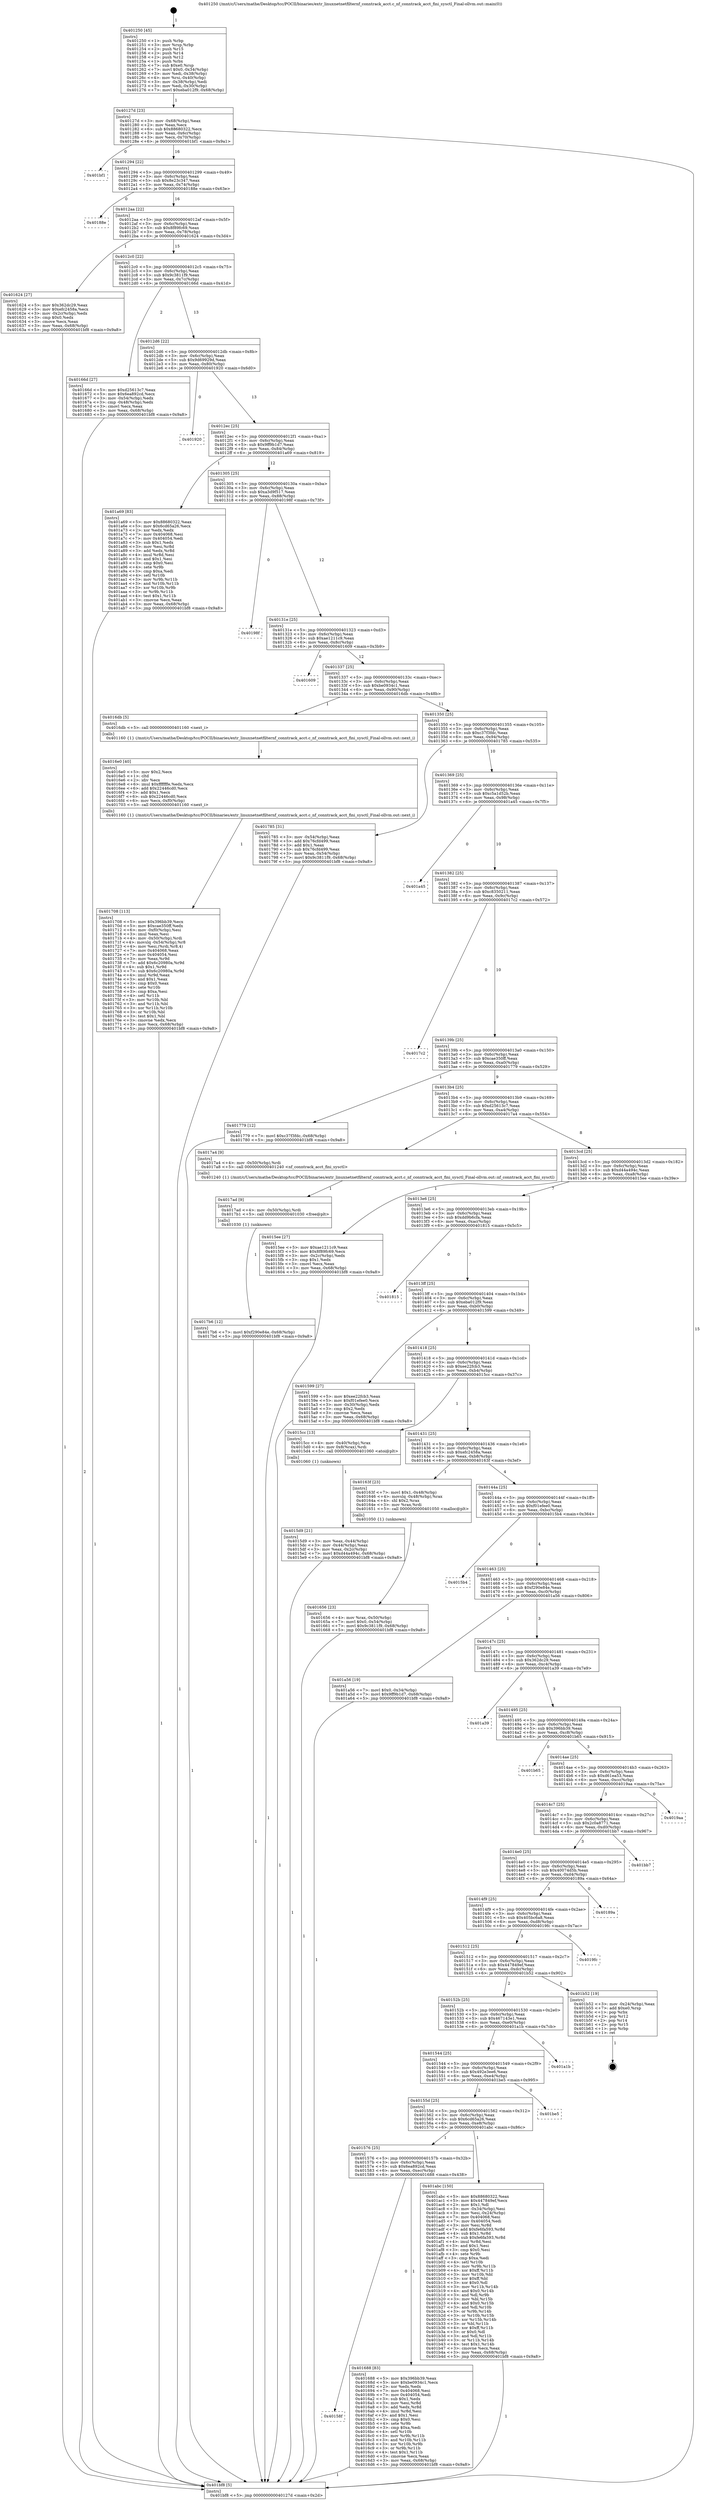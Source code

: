 digraph "0x401250" {
  label = "0x401250 (/mnt/c/Users/mathe/Desktop/tcc/POCII/binaries/extr_linuxnetnetfilternf_conntrack_acct.c_nf_conntrack_acct_fini_sysctl_Final-ollvm.out::main(0))"
  labelloc = "t"
  node[shape=record]

  Entry [label="",width=0.3,height=0.3,shape=circle,fillcolor=black,style=filled]
  "0x40127d" [label="{
     0x40127d [23]\l
     | [instrs]\l
     &nbsp;&nbsp;0x40127d \<+3\>: mov -0x68(%rbp),%eax\l
     &nbsp;&nbsp;0x401280 \<+2\>: mov %eax,%ecx\l
     &nbsp;&nbsp;0x401282 \<+6\>: sub $0x88680322,%ecx\l
     &nbsp;&nbsp;0x401288 \<+3\>: mov %eax,-0x6c(%rbp)\l
     &nbsp;&nbsp;0x40128b \<+3\>: mov %ecx,-0x70(%rbp)\l
     &nbsp;&nbsp;0x40128e \<+6\>: je 0000000000401bf1 \<main+0x9a1\>\l
  }"]
  "0x401bf1" [label="{
     0x401bf1\l
  }", style=dashed]
  "0x401294" [label="{
     0x401294 [22]\l
     | [instrs]\l
     &nbsp;&nbsp;0x401294 \<+5\>: jmp 0000000000401299 \<main+0x49\>\l
     &nbsp;&nbsp;0x401299 \<+3\>: mov -0x6c(%rbp),%eax\l
     &nbsp;&nbsp;0x40129c \<+5\>: sub $0x8e23c347,%eax\l
     &nbsp;&nbsp;0x4012a1 \<+3\>: mov %eax,-0x74(%rbp)\l
     &nbsp;&nbsp;0x4012a4 \<+6\>: je 000000000040188e \<main+0x63e\>\l
  }"]
  Exit [label="",width=0.3,height=0.3,shape=circle,fillcolor=black,style=filled,peripheries=2]
  "0x40188e" [label="{
     0x40188e\l
  }", style=dashed]
  "0x4012aa" [label="{
     0x4012aa [22]\l
     | [instrs]\l
     &nbsp;&nbsp;0x4012aa \<+5\>: jmp 00000000004012af \<main+0x5f\>\l
     &nbsp;&nbsp;0x4012af \<+3\>: mov -0x6c(%rbp),%eax\l
     &nbsp;&nbsp;0x4012b2 \<+5\>: sub $0x8f89fc69,%eax\l
     &nbsp;&nbsp;0x4012b7 \<+3\>: mov %eax,-0x78(%rbp)\l
     &nbsp;&nbsp;0x4012ba \<+6\>: je 0000000000401624 \<main+0x3d4\>\l
  }"]
  "0x4017b6" [label="{
     0x4017b6 [12]\l
     | [instrs]\l
     &nbsp;&nbsp;0x4017b6 \<+7\>: movl $0xf290e84e,-0x68(%rbp)\l
     &nbsp;&nbsp;0x4017bd \<+5\>: jmp 0000000000401bf8 \<main+0x9a8\>\l
  }"]
  "0x401624" [label="{
     0x401624 [27]\l
     | [instrs]\l
     &nbsp;&nbsp;0x401624 \<+5\>: mov $0x362dc29,%eax\l
     &nbsp;&nbsp;0x401629 \<+5\>: mov $0xefc2458a,%ecx\l
     &nbsp;&nbsp;0x40162e \<+3\>: mov -0x2c(%rbp),%edx\l
     &nbsp;&nbsp;0x401631 \<+3\>: cmp $0x0,%edx\l
     &nbsp;&nbsp;0x401634 \<+3\>: cmove %ecx,%eax\l
     &nbsp;&nbsp;0x401637 \<+3\>: mov %eax,-0x68(%rbp)\l
     &nbsp;&nbsp;0x40163a \<+5\>: jmp 0000000000401bf8 \<main+0x9a8\>\l
  }"]
  "0x4012c0" [label="{
     0x4012c0 [22]\l
     | [instrs]\l
     &nbsp;&nbsp;0x4012c0 \<+5\>: jmp 00000000004012c5 \<main+0x75\>\l
     &nbsp;&nbsp;0x4012c5 \<+3\>: mov -0x6c(%rbp),%eax\l
     &nbsp;&nbsp;0x4012c8 \<+5\>: sub $0x9c3811f9,%eax\l
     &nbsp;&nbsp;0x4012cd \<+3\>: mov %eax,-0x7c(%rbp)\l
     &nbsp;&nbsp;0x4012d0 \<+6\>: je 000000000040166d \<main+0x41d\>\l
  }"]
  "0x4017ad" [label="{
     0x4017ad [9]\l
     | [instrs]\l
     &nbsp;&nbsp;0x4017ad \<+4\>: mov -0x50(%rbp),%rdi\l
     &nbsp;&nbsp;0x4017b1 \<+5\>: call 0000000000401030 \<free@plt\>\l
     | [calls]\l
     &nbsp;&nbsp;0x401030 \{1\} (unknown)\l
  }"]
  "0x40166d" [label="{
     0x40166d [27]\l
     | [instrs]\l
     &nbsp;&nbsp;0x40166d \<+5\>: mov $0xd25613c7,%eax\l
     &nbsp;&nbsp;0x401672 \<+5\>: mov $0x6ea892cd,%ecx\l
     &nbsp;&nbsp;0x401677 \<+3\>: mov -0x54(%rbp),%edx\l
     &nbsp;&nbsp;0x40167a \<+3\>: cmp -0x48(%rbp),%edx\l
     &nbsp;&nbsp;0x40167d \<+3\>: cmovl %ecx,%eax\l
     &nbsp;&nbsp;0x401680 \<+3\>: mov %eax,-0x68(%rbp)\l
     &nbsp;&nbsp;0x401683 \<+5\>: jmp 0000000000401bf8 \<main+0x9a8\>\l
  }"]
  "0x4012d6" [label="{
     0x4012d6 [22]\l
     | [instrs]\l
     &nbsp;&nbsp;0x4012d6 \<+5\>: jmp 00000000004012db \<main+0x8b\>\l
     &nbsp;&nbsp;0x4012db \<+3\>: mov -0x6c(%rbp),%eax\l
     &nbsp;&nbsp;0x4012de \<+5\>: sub $0x9d69929d,%eax\l
     &nbsp;&nbsp;0x4012e3 \<+3\>: mov %eax,-0x80(%rbp)\l
     &nbsp;&nbsp;0x4012e6 \<+6\>: je 0000000000401920 \<main+0x6d0\>\l
  }"]
  "0x401708" [label="{
     0x401708 [113]\l
     | [instrs]\l
     &nbsp;&nbsp;0x401708 \<+5\>: mov $0x396bb39,%ecx\l
     &nbsp;&nbsp;0x40170d \<+5\>: mov $0xcae350ff,%edx\l
     &nbsp;&nbsp;0x401712 \<+6\>: mov -0xf0(%rbp),%esi\l
     &nbsp;&nbsp;0x401718 \<+3\>: imul %eax,%esi\l
     &nbsp;&nbsp;0x40171b \<+4\>: mov -0x50(%rbp),%rdi\l
     &nbsp;&nbsp;0x40171f \<+4\>: movslq -0x54(%rbp),%r8\l
     &nbsp;&nbsp;0x401723 \<+4\>: mov %esi,(%rdi,%r8,4)\l
     &nbsp;&nbsp;0x401727 \<+7\>: mov 0x404068,%eax\l
     &nbsp;&nbsp;0x40172e \<+7\>: mov 0x404054,%esi\l
     &nbsp;&nbsp;0x401735 \<+3\>: mov %eax,%r9d\l
     &nbsp;&nbsp;0x401738 \<+7\>: add $0x6c20980a,%r9d\l
     &nbsp;&nbsp;0x40173f \<+4\>: sub $0x1,%r9d\l
     &nbsp;&nbsp;0x401743 \<+7\>: sub $0x6c20980a,%r9d\l
     &nbsp;&nbsp;0x40174a \<+4\>: imul %r9d,%eax\l
     &nbsp;&nbsp;0x40174e \<+3\>: and $0x1,%eax\l
     &nbsp;&nbsp;0x401751 \<+3\>: cmp $0x0,%eax\l
     &nbsp;&nbsp;0x401754 \<+4\>: sete %r10b\l
     &nbsp;&nbsp;0x401758 \<+3\>: cmp $0xa,%esi\l
     &nbsp;&nbsp;0x40175b \<+4\>: setl %r11b\l
     &nbsp;&nbsp;0x40175f \<+3\>: mov %r10b,%bl\l
     &nbsp;&nbsp;0x401762 \<+3\>: and %r11b,%bl\l
     &nbsp;&nbsp;0x401765 \<+3\>: xor %r11b,%r10b\l
     &nbsp;&nbsp;0x401768 \<+3\>: or %r10b,%bl\l
     &nbsp;&nbsp;0x40176b \<+3\>: test $0x1,%bl\l
     &nbsp;&nbsp;0x40176e \<+3\>: cmovne %edx,%ecx\l
     &nbsp;&nbsp;0x401771 \<+3\>: mov %ecx,-0x68(%rbp)\l
     &nbsp;&nbsp;0x401774 \<+5\>: jmp 0000000000401bf8 \<main+0x9a8\>\l
  }"]
  "0x401920" [label="{
     0x401920\l
  }", style=dashed]
  "0x4012ec" [label="{
     0x4012ec [25]\l
     | [instrs]\l
     &nbsp;&nbsp;0x4012ec \<+5\>: jmp 00000000004012f1 \<main+0xa1\>\l
     &nbsp;&nbsp;0x4012f1 \<+3\>: mov -0x6c(%rbp),%eax\l
     &nbsp;&nbsp;0x4012f4 \<+5\>: sub $0x9ff9b1d7,%eax\l
     &nbsp;&nbsp;0x4012f9 \<+6\>: mov %eax,-0x84(%rbp)\l
     &nbsp;&nbsp;0x4012ff \<+6\>: je 0000000000401a69 \<main+0x819\>\l
  }"]
  "0x4016e0" [label="{
     0x4016e0 [40]\l
     | [instrs]\l
     &nbsp;&nbsp;0x4016e0 \<+5\>: mov $0x2,%ecx\l
     &nbsp;&nbsp;0x4016e5 \<+1\>: cltd\l
     &nbsp;&nbsp;0x4016e6 \<+2\>: idiv %ecx\l
     &nbsp;&nbsp;0x4016e8 \<+6\>: imul $0xfffffffe,%edx,%ecx\l
     &nbsp;&nbsp;0x4016ee \<+6\>: add $0x22446cd0,%ecx\l
     &nbsp;&nbsp;0x4016f4 \<+3\>: add $0x1,%ecx\l
     &nbsp;&nbsp;0x4016f7 \<+6\>: sub $0x22446cd0,%ecx\l
     &nbsp;&nbsp;0x4016fd \<+6\>: mov %ecx,-0xf0(%rbp)\l
     &nbsp;&nbsp;0x401703 \<+5\>: call 0000000000401160 \<next_i\>\l
     | [calls]\l
     &nbsp;&nbsp;0x401160 \{1\} (/mnt/c/Users/mathe/Desktop/tcc/POCII/binaries/extr_linuxnetnetfilternf_conntrack_acct.c_nf_conntrack_acct_fini_sysctl_Final-ollvm.out::next_i)\l
  }"]
  "0x401a69" [label="{
     0x401a69 [83]\l
     | [instrs]\l
     &nbsp;&nbsp;0x401a69 \<+5\>: mov $0x88680322,%eax\l
     &nbsp;&nbsp;0x401a6e \<+5\>: mov $0x6cd65a26,%ecx\l
     &nbsp;&nbsp;0x401a73 \<+2\>: xor %edx,%edx\l
     &nbsp;&nbsp;0x401a75 \<+7\>: mov 0x404068,%esi\l
     &nbsp;&nbsp;0x401a7c \<+7\>: mov 0x404054,%edi\l
     &nbsp;&nbsp;0x401a83 \<+3\>: sub $0x1,%edx\l
     &nbsp;&nbsp;0x401a86 \<+3\>: mov %esi,%r8d\l
     &nbsp;&nbsp;0x401a89 \<+3\>: add %edx,%r8d\l
     &nbsp;&nbsp;0x401a8c \<+4\>: imul %r8d,%esi\l
     &nbsp;&nbsp;0x401a90 \<+3\>: and $0x1,%esi\l
     &nbsp;&nbsp;0x401a93 \<+3\>: cmp $0x0,%esi\l
     &nbsp;&nbsp;0x401a96 \<+4\>: sete %r9b\l
     &nbsp;&nbsp;0x401a9a \<+3\>: cmp $0xa,%edi\l
     &nbsp;&nbsp;0x401a9d \<+4\>: setl %r10b\l
     &nbsp;&nbsp;0x401aa1 \<+3\>: mov %r9b,%r11b\l
     &nbsp;&nbsp;0x401aa4 \<+3\>: and %r10b,%r11b\l
     &nbsp;&nbsp;0x401aa7 \<+3\>: xor %r10b,%r9b\l
     &nbsp;&nbsp;0x401aaa \<+3\>: or %r9b,%r11b\l
     &nbsp;&nbsp;0x401aad \<+4\>: test $0x1,%r11b\l
     &nbsp;&nbsp;0x401ab1 \<+3\>: cmovne %ecx,%eax\l
     &nbsp;&nbsp;0x401ab4 \<+3\>: mov %eax,-0x68(%rbp)\l
     &nbsp;&nbsp;0x401ab7 \<+5\>: jmp 0000000000401bf8 \<main+0x9a8\>\l
  }"]
  "0x401305" [label="{
     0x401305 [25]\l
     | [instrs]\l
     &nbsp;&nbsp;0x401305 \<+5\>: jmp 000000000040130a \<main+0xba\>\l
     &nbsp;&nbsp;0x40130a \<+3\>: mov -0x6c(%rbp),%eax\l
     &nbsp;&nbsp;0x40130d \<+5\>: sub $0xa3d9f517,%eax\l
     &nbsp;&nbsp;0x401312 \<+6\>: mov %eax,-0x88(%rbp)\l
     &nbsp;&nbsp;0x401318 \<+6\>: je 000000000040198f \<main+0x73f\>\l
  }"]
  "0x40158f" [label="{
     0x40158f\l
  }", style=dashed]
  "0x40198f" [label="{
     0x40198f\l
  }", style=dashed]
  "0x40131e" [label="{
     0x40131e [25]\l
     | [instrs]\l
     &nbsp;&nbsp;0x40131e \<+5\>: jmp 0000000000401323 \<main+0xd3\>\l
     &nbsp;&nbsp;0x401323 \<+3\>: mov -0x6c(%rbp),%eax\l
     &nbsp;&nbsp;0x401326 \<+5\>: sub $0xae1211c9,%eax\l
     &nbsp;&nbsp;0x40132b \<+6\>: mov %eax,-0x8c(%rbp)\l
     &nbsp;&nbsp;0x401331 \<+6\>: je 0000000000401609 \<main+0x3b9\>\l
  }"]
  "0x401688" [label="{
     0x401688 [83]\l
     | [instrs]\l
     &nbsp;&nbsp;0x401688 \<+5\>: mov $0x396bb39,%eax\l
     &nbsp;&nbsp;0x40168d \<+5\>: mov $0xbe0934c1,%ecx\l
     &nbsp;&nbsp;0x401692 \<+2\>: xor %edx,%edx\l
     &nbsp;&nbsp;0x401694 \<+7\>: mov 0x404068,%esi\l
     &nbsp;&nbsp;0x40169b \<+7\>: mov 0x404054,%edi\l
     &nbsp;&nbsp;0x4016a2 \<+3\>: sub $0x1,%edx\l
     &nbsp;&nbsp;0x4016a5 \<+3\>: mov %esi,%r8d\l
     &nbsp;&nbsp;0x4016a8 \<+3\>: add %edx,%r8d\l
     &nbsp;&nbsp;0x4016ab \<+4\>: imul %r8d,%esi\l
     &nbsp;&nbsp;0x4016af \<+3\>: and $0x1,%esi\l
     &nbsp;&nbsp;0x4016b2 \<+3\>: cmp $0x0,%esi\l
     &nbsp;&nbsp;0x4016b5 \<+4\>: sete %r9b\l
     &nbsp;&nbsp;0x4016b9 \<+3\>: cmp $0xa,%edi\l
     &nbsp;&nbsp;0x4016bc \<+4\>: setl %r10b\l
     &nbsp;&nbsp;0x4016c0 \<+3\>: mov %r9b,%r11b\l
     &nbsp;&nbsp;0x4016c3 \<+3\>: and %r10b,%r11b\l
     &nbsp;&nbsp;0x4016c6 \<+3\>: xor %r10b,%r9b\l
     &nbsp;&nbsp;0x4016c9 \<+3\>: or %r9b,%r11b\l
     &nbsp;&nbsp;0x4016cc \<+4\>: test $0x1,%r11b\l
     &nbsp;&nbsp;0x4016d0 \<+3\>: cmovne %ecx,%eax\l
     &nbsp;&nbsp;0x4016d3 \<+3\>: mov %eax,-0x68(%rbp)\l
     &nbsp;&nbsp;0x4016d6 \<+5\>: jmp 0000000000401bf8 \<main+0x9a8\>\l
  }"]
  "0x401609" [label="{
     0x401609\l
  }", style=dashed]
  "0x401337" [label="{
     0x401337 [25]\l
     | [instrs]\l
     &nbsp;&nbsp;0x401337 \<+5\>: jmp 000000000040133c \<main+0xec\>\l
     &nbsp;&nbsp;0x40133c \<+3\>: mov -0x6c(%rbp),%eax\l
     &nbsp;&nbsp;0x40133f \<+5\>: sub $0xbe0934c1,%eax\l
     &nbsp;&nbsp;0x401344 \<+6\>: mov %eax,-0x90(%rbp)\l
     &nbsp;&nbsp;0x40134a \<+6\>: je 00000000004016db \<main+0x48b\>\l
  }"]
  "0x401576" [label="{
     0x401576 [25]\l
     | [instrs]\l
     &nbsp;&nbsp;0x401576 \<+5\>: jmp 000000000040157b \<main+0x32b\>\l
     &nbsp;&nbsp;0x40157b \<+3\>: mov -0x6c(%rbp),%eax\l
     &nbsp;&nbsp;0x40157e \<+5\>: sub $0x6ea892cd,%eax\l
     &nbsp;&nbsp;0x401583 \<+6\>: mov %eax,-0xec(%rbp)\l
     &nbsp;&nbsp;0x401589 \<+6\>: je 0000000000401688 \<main+0x438\>\l
  }"]
  "0x4016db" [label="{
     0x4016db [5]\l
     | [instrs]\l
     &nbsp;&nbsp;0x4016db \<+5\>: call 0000000000401160 \<next_i\>\l
     | [calls]\l
     &nbsp;&nbsp;0x401160 \{1\} (/mnt/c/Users/mathe/Desktop/tcc/POCII/binaries/extr_linuxnetnetfilternf_conntrack_acct.c_nf_conntrack_acct_fini_sysctl_Final-ollvm.out::next_i)\l
  }"]
  "0x401350" [label="{
     0x401350 [25]\l
     | [instrs]\l
     &nbsp;&nbsp;0x401350 \<+5\>: jmp 0000000000401355 \<main+0x105\>\l
     &nbsp;&nbsp;0x401355 \<+3\>: mov -0x6c(%rbp),%eax\l
     &nbsp;&nbsp;0x401358 \<+5\>: sub $0xc37f3fdc,%eax\l
     &nbsp;&nbsp;0x40135d \<+6\>: mov %eax,-0x94(%rbp)\l
     &nbsp;&nbsp;0x401363 \<+6\>: je 0000000000401785 \<main+0x535\>\l
  }"]
  "0x401abc" [label="{
     0x401abc [150]\l
     | [instrs]\l
     &nbsp;&nbsp;0x401abc \<+5\>: mov $0x88680322,%eax\l
     &nbsp;&nbsp;0x401ac1 \<+5\>: mov $0x447849ef,%ecx\l
     &nbsp;&nbsp;0x401ac6 \<+2\>: mov $0x1,%dl\l
     &nbsp;&nbsp;0x401ac8 \<+3\>: mov -0x34(%rbp),%esi\l
     &nbsp;&nbsp;0x401acb \<+3\>: mov %esi,-0x24(%rbp)\l
     &nbsp;&nbsp;0x401ace \<+7\>: mov 0x404068,%esi\l
     &nbsp;&nbsp;0x401ad5 \<+7\>: mov 0x404054,%edi\l
     &nbsp;&nbsp;0x401adc \<+3\>: mov %esi,%r8d\l
     &nbsp;&nbsp;0x401adf \<+7\>: add $0xfe6fa593,%r8d\l
     &nbsp;&nbsp;0x401ae6 \<+4\>: sub $0x1,%r8d\l
     &nbsp;&nbsp;0x401aea \<+7\>: sub $0xfe6fa593,%r8d\l
     &nbsp;&nbsp;0x401af1 \<+4\>: imul %r8d,%esi\l
     &nbsp;&nbsp;0x401af5 \<+3\>: and $0x1,%esi\l
     &nbsp;&nbsp;0x401af8 \<+3\>: cmp $0x0,%esi\l
     &nbsp;&nbsp;0x401afb \<+4\>: sete %r9b\l
     &nbsp;&nbsp;0x401aff \<+3\>: cmp $0xa,%edi\l
     &nbsp;&nbsp;0x401b02 \<+4\>: setl %r10b\l
     &nbsp;&nbsp;0x401b06 \<+3\>: mov %r9b,%r11b\l
     &nbsp;&nbsp;0x401b09 \<+4\>: xor $0xff,%r11b\l
     &nbsp;&nbsp;0x401b0d \<+3\>: mov %r10b,%bl\l
     &nbsp;&nbsp;0x401b10 \<+3\>: xor $0xff,%bl\l
     &nbsp;&nbsp;0x401b13 \<+3\>: xor $0x0,%dl\l
     &nbsp;&nbsp;0x401b16 \<+3\>: mov %r11b,%r14b\l
     &nbsp;&nbsp;0x401b19 \<+4\>: and $0x0,%r14b\l
     &nbsp;&nbsp;0x401b1d \<+3\>: and %dl,%r9b\l
     &nbsp;&nbsp;0x401b20 \<+3\>: mov %bl,%r15b\l
     &nbsp;&nbsp;0x401b23 \<+4\>: and $0x0,%r15b\l
     &nbsp;&nbsp;0x401b27 \<+3\>: and %dl,%r10b\l
     &nbsp;&nbsp;0x401b2a \<+3\>: or %r9b,%r14b\l
     &nbsp;&nbsp;0x401b2d \<+3\>: or %r10b,%r15b\l
     &nbsp;&nbsp;0x401b30 \<+3\>: xor %r15b,%r14b\l
     &nbsp;&nbsp;0x401b33 \<+3\>: or %bl,%r11b\l
     &nbsp;&nbsp;0x401b36 \<+4\>: xor $0xff,%r11b\l
     &nbsp;&nbsp;0x401b3a \<+3\>: or $0x0,%dl\l
     &nbsp;&nbsp;0x401b3d \<+3\>: and %dl,%r11b\l
     &nbsp;&nbsp;0x401b40 \<+3\>: or %r11b,%r14b\l
     &nbsp;&nbsp;0x401b43 \<+4\>: test $0x1,%r14b\l
     &nbsp;&nbsp;0x401b47 \<+3\>: cmovne %ecx,%eax\l
     &nbsp;&nbsp;0x401b4a \<+3\>: mov %eax,-0x68(%rbp)\l
     &nbsp;&nbsp;0x401b4d \<+5\>: jmp 0000000000401bf8 \<main+0x9a8\>\l
  }"]
  "0x401785" [label="{
     0x401785 [31]\l
     | [instrs]\l
     &nbsp;&nbsp;0x401785 \<+3\>: mov -0x54(%rbp),%eax\l
     &nbsp;&nbsp;0x401788 \<+5\>: add $0x76cfd499,%eax\l
     &nbsp;&nbsp;0x40178d \<+3\>: add $0x1,%eax\l
     &nbsp;&nbsp;0x401790 \<+5\>: sub $0x76cfd499,%eax\l
     &nbsp;&nbsp;0x401795 \<+3\>: mov %eax,-0x54(%rbp)\l
     &nbsp;&nbsp;0x401798 \<+7\>: movl $0x9c3811f9,-0x68(%rbp)\l
     &nbsp;&nbsp;0x40179f \<+5\>: jmp 0000000000401bf8 \<main+0x9a8\>\l
  }"]
  "0x401369" [label="{
     0x401369 [25]\l
     | [instrs]\l
     &nbsp;&nbsp;0x401369 \<+5\>: jmp 000000000040136e \<main+0x11e\>\l
     &nbsp;&nbsp;0x40136e \<+3\>: mov -0x6c(%rbp),%eax\l
     &nbsp;&nbsp;0x401371 \<+5\>: sub $0xc5a1d52b,%eax\l
     &nbsp;&nbsp;0x401376 \<+6\>: mov %eax,-0x98(%rbp)\l
     &nbsp;&nbsp;0x40137c \<+6\>: je 0000000000401a45 \<main+0x7f5\>\l
  }"]
  "0x40155d" [label="{
     0x40155d [25]\l
     | [instrs]\l
     &nbsp;&nbsp;0x40155d \<+5\>: jmp 0000000000401562 \<main+0x312\>\l
     &nbsp;&nbsp;0x401562 \<+3\>: mov -0x6c(%rbp),%eax\l
     &nbsp;&nbsp;0x401565 \<+5\>: sub $0x6cd65a26,%eax\l
     &nbsp;&nbsp;0x40156a \<+6\>: mov %eax,-0xe8(%rbp)\l
     &nbsp;&nbsp;0x401570 \<+6\>: je 0000000000401abc \<main+0x86c\>\l
  }"]
  "0x401a45" [label="{
     0x401a45\l
  }", style=dashed]
  "0x401382" [label="{
     0x401382 [25]\l
     | [instrs]\l
     &nbsp;&nbsp;0x401382 \<+5\>: jmp 0000000000401387 \<main+0x137\>\l
     &nbsp;&nbsp;0x401387 \<+3\>: mov -0x6c(%rbp),%eax\l
     &nbsp;&nbsp;0x40138a \<+5\>: sub $0xc8350211,%eax\l
     &nbsp;&nbsp;0x40138f \<+6\>: mov %eax,-0x9c(%rbp)\l
     &nbsp;&nbsp;0x401395 \<+6\>: je 00000000004017c2 \<main+0x572\>\l
  }"]
  "0x401be5" [label="{
     0x401be5\l
  }", style=dashed]
  "0x4017c2" [label="{
     0x4017c2\l
  }", style=dashed]
  "0x40139b" [label="{
     0x40139b [25]\l
     | [instrs]\l
     &nbsp;&nbsp;0x40139b \<+5\>: jmp 00000000004013a0 \<main+0x150\>\l
     &nbsp;&nbsp;0x4013a0 \<+3\>: mov -0x6c(%rbp),%eax\l
     &nbsp;&nbsp;0x4013a3 \<+5\>: sub $0xcae350ff,%eax\l
     &nbsp;&nbsp;0x4013a8 \<+6\>: mov %eax,-0xa0(%rbp)\l
     &nbsp;&nbsp;0x4013ae \<+6\>: je 0000000000401779 \<main+0x529\>\l
  }"]
  "0x401544" [label="{
     0x401544 [25]\l
     | [instrs]\l
     &nbsp;&nbsp;0x401544 \<+5\>: jmp 0000000000401549 \<main+0x2f9\>\l
     &nbsp;&nbsp;0x401549 \<+3\>: mov -0x6c(%rbp),%eax\l
     &nbsp;&nbsp;0x40154c \<+5\>: sub $0x492e3ee6,%eax\l
     &nbsp;&nbsp;0x401551 \<+6\>: mov %eax,-0xe4(%rbp)\l
     &nbsp;&nbsp;0x401557 \<+6\>: je 0000000000401be5 \<main+0x995\>\l
  }"]
  "0x401779" [label="{
     0x401779 [12]\l
     | [instrs]\l
     &nbsp;&nbsp;0x401779 \<+7\>: movl $0xc37f3fdc,-0x68(%rbp)\l
     &nbsp;&nbsp;0x401780 \<+5\>: jmp 0000000000401bf8 \<main+0x9a8\>\l
  }"]
  "0x4013b4" [label="{
     0x4013b4 [25]\l
     | [instrs]\l
     &nbsp;&nbsp;0x4013b4 \<+5\>: jmp 00000000004013b9 \<main+0x169\>\l
     &nbsp;&nbsp;0x4013b9 \<+3\>: mov -0x6c(%rbp),%eax\l
     &nbsp;&nbsp;0x4013bc \<+5\>: sub $0xd25613c7,%eax\l
     &nbsp;&nbsp;0x4013c1 \<+6\>: mov %eax,-0xa4(%rbp)\l
     &nbsp;&nbsp;0x4013c7 \<+6\>: je 00000000004017a4 \<main+0x554\>\l
  }"]
  "0x401a1b" [label="{
     0x401a1b\l
  }", style=dashed]
  "0x4017a4" [label="{
     0x4017a4 [9]\l
     | [instrs]\l
     &nbsp;&nbsp;0x4017a4 \<+4\>: mov -0x50(%rbp),%rdi\l
     &nbsp;&nbsp;0x4017a8 \<+5\>: call 0000000000401240 \<nf_conntrack_acct_fini_sysctl\>\l
     | [calls]\l
     &nbsp;&nbsp;0x401240 \{1\} (/mnt/c/Users/mathe/Desktop/tcc/POCII/binaries/extr_linuxnetnetfilternf_conntrack_acct.c_nf_conntrack_acct_fini_sysctl_Final-ollvm.out::nf_conntrack_acct_fini_sysctl)\l
  }"]
  "0x4013cd" [label="{
     0x4013cd [25]\l
     | [instrs]\l
     &nbsp;&nbsp;0x4013cd \<+5\>: jmp 00000000004013d2 \<main+0x182\>\l
     &nbsp;&nbsp;0x4013d2 \<+3\>: mov -0x6c(%rbp),%eax\l
     &nbsp;&nbsp;0x4013d5 \<+5\>: sub $0xd44a494c,%eax\l
     &nbsp;&nbsp;0x4013da \<+6\>: mov %eax,-0xa8(%rbp)\l
     &nbsp;&nbsp;0x4013e0 \<+6\>: je 00000000004015ee \<main+0x39e\>\l
  }"]
  "0x40152b" [label="{
     0x40152b [25]\l
     | [instrs]\l
     &nbsp;&nbsp;0x40152b \<+5\>: jmp 0000000000401530 \<main+0x2e0\>\l
     &nbsp;&nbsp;0x401530 \<+3\>: mov -0x6c(%rbp),%eax\l
     &nbsp;&nbsp;0x401533 \<+5\>: sub $0x467143e1,%eax\l
     &nbsp;&nbsp;0x401538 \<+6\>: mov %eax,-0xe0(%rbp)\l
     &nbsp;&nbsp;0x40153e \<+6\>: je 0000000000401a1b \<main+0x7cb\>\l
  }"]
  "0x4015ee" [label="{
     0x4015ee [27]\l
     | [instrs]\l
     &nbsp;&nbsp;0x4015ee \<+5\>: mov $0xae1211c9,%eax\l
     &nbsp;&nbsp;0x4015f3 \<+5\>: mov $0x8f89fc69,%ecx\l
     &nbsp;&nbsp;0x4015f8 \<+3\>: mov -0x2c(%rbp),%edx\l
     &nbsp;&nbsp;0x4015fb \<+3\>: cmp $0x1,%edx\l
     &nbsp;&nbsp;0x4015fe \<+3\>: cmovl %ecx,%eax\l
     &nbsp;&nbsp;0x401601 \<+3\>: mov %eax,-0x68(%rbp)\l
     &nbsp;&nbsp;0x401604 \<+5\>: jmp 0000000000401bf8 \<main+0x9a8\>\l
  }"]
  "0x4013e6" [label="{
     0x4013e6 [25]\l
     | [instrs]\l
     &nbsp;&nbsp;0x4013e6 \<+5\>: jmp 00000000004013eb \<main+0x19b\>\l
     &nbsp;&nbsp;0x4013eb \<+3\>: mov -0x6c(%rbp),%eax\l
     &nbsp;&nbsp;0x4013ee \<+5\>: sub $0xdd9b6cfa,%eax\l
     &nbsp;&nbsp;0x4013f3 \<+6\>: mov %eax,-0xac(%rbp)\l
     &nbsp;&nbsp;0x4013f9 \<+6\>: je 0000000000401815 \<main+0x5c5\>\l
  }"]
  "0x401b52" [label="{
     0x401b52 [19]\l
     | [instrs]\l
     &nbsp;&nbsp;0x401b52 \<+3\>: mov -0x24(%rbp),%eax\l
     &nbsp;&nbsp;0x401b55 \<+7\>: add $0xe0,%rsp\l
     &nbsp;&nbsp;0x401b5c \<+1\>: pop %rbx\l
     &nbsp;&nbsp;0x401b5d \<+2\>: pop %r12\l
     &nbsp;&nbsp;0x401b5f \<+2\>: pop %r14\l
     &nbsp;&nbsp;0x401b61 \<+2\>: pop %r15\l
     &nbsp;&nbsp;0x401b63 \<+1\>: pop %rbp\l
     &nbsp;&nbsp;0x401b64 \<+1\>: ret\l
  }"]
  "0x401815" [label="{
     0x401815\l
  }", style=dashed]
  "0x4013ff" [label="{
     0x4013ff [25]\l
     | [instrs]\l
     &nbsp;&nbsp;0x4013ff \<+5\>: jmp 0000000000401404 \<main+0x1b4\>\l
     &nbsp;&nbsp;0x401404 \<+3\>: mov -0x6c(%rbp),%eax\l
     &nbsp;&nbsp;0x401407 \<+5\>: sub $0xeba012f9,%eax\l
     &nbsp;&nbsp;0x40140c \<+6\>: mov %eax,-0xb0(%rbp)\l
     &nbsp;&nbsp;0x401412 \<+6\>: je 0000000000401599 \<main+0x349\>\l
  }"]
  "0x401512" [label="{
     0x401512 [25]\l
     | [instrs]\l
     &nbsp;&nbsp;0x401512 \<+5\>: jmp 0000000000401517 \<main+0x2c7\>\l
     &nbsp;&nbsp;0x401517 \<+3\>: mov -0x6c(%rbp),%eax\l
     &nbsp;&nbsp;0x40151a \<+5\>: sub $0x447849ef,%eax\l
     &nbsp;&nbsp;0x40151f \<+6\>: mov %eax,-0xdc(%rbp)\l
     &nbsp;&nbsp;0x401525 \<+6\>: je 0000000000401b52 \<main+0x902\>\l
  }"]
  "0x401599" [label="{
     0x401599 [27]\l
     | [instrs]\l
     &nbsp;&nbsp;0x401599 \<+5\>: mov $0xee22fcb3,%eax\l
     &nbsp;&nbsp;0x40159e \<+5\>: mov $0xf01efee0,%ecx\l
     &nbsp;&nbsp;0x4015a3 \<+3\>: mov -0x30(%rbp),%edx\l
     &nbsp;&nbsp;0x4015a6 \<+3\>: cmp $0x2,%edx\l
     &nbsp;&nbsp;0x4015a9 \<+3\>: cmovne %ecx,%eax\l
     &nbsp;&nbsp;0x4015ac \<+3\>: mov %eax,-0x68(%rbp)\l
     &nbsp;&nbsp;0x4015af \<+5\>: jmp 0000000000401bf8 \<main+0x9a8\>\l
  }"]
  "0x401418" [label="{
     0x401418 [25]\l
     | [instrs]\l
     &nbsp;&nbsp;0x401418 \<+5\>: jmp 000000000040141d \<main+0x1cd\>\l
     &nbsp;&nbsp;0x40141d \<+3\>: mov -0x6c(%rbp),%eax\l
     &nbsp;&nbsp;0x401420 \<+5\>: sub $0xee22fcb3,%eax\l
     &nbsp;&nbsp;0x401425 \<+6\>: mov %eax,-0xb4(%rbp)\l
     &nbsp;&nbsp;0x40142b \<+6\>: je 00000000004015cc \<main+0x37c\>\l
  }"]
  "0x401bf8" [label="{
     0x401bf8 [5]\l
     | [instrs]\l
     &nbsp;&nbsp;0x401bf8 \<+5\>: jmp 000000000040127d \<main+0x2d\>\l
  }"]
  "0x401250" [label="{
     0x401250 [45]\l
     | [instrs]\l
     &nbsp;&nbsp;0x401250 \<+1\>: push %rbp\l
     &nbsp;&nbsp;0x401251 \<+3\>: mov %rsp,%rbp\l
     &nbsp;&nbsp;0x401254 \<+2\>: push %r15\l
     &nbsp;&nbsp;0x401256 \<+2\>: push %r14\l
     &nbsp;&nbsp;0x401258 \<+2\>: push %r12\l
     &nbsp;&nbsp;0x40125a \<+1\>: push %rbx\l
     &nbsp;&nbsp;0x40125b \<+7\>: sub $0xe0,%rsp\l
     &nbsp;&nbsp;0x401262 \<+7\>: movl $0x0,-0x34(%rbp)\l
     &nbsp;&nbsp;0x401269 \<+3\>: mov %edi,-0x38(%rbp)\l
     &nbsp;&nbsp;0x40126c \<+4\>: mov %rsi,-0x40(%rbp)\l
     &nbsp;&nbsp;0x401270 \<+3\>: mov -0x38(%rbp),%edi\l
     &nbsp;&nbsp;0x401273 \<+3\>: mov %edi,-0x30(%rbp)\l
     &nbsp;&nbsp;0x401276 \<+7\>: movl $0xeba012f9,-0x68(%rbp)\l
  }"]
  "0x4019fc" [label="{
     0x4019fc\l
  }", style=dashed]
  "0x4015cc" [label="{
     0x4015cc [13]\l
     | [instrs]\l
     &nbsp;&nbsp;0x4015cc \<+4\>: mov -0x40(%rbp),%rax\l
     &nbsp;&nbsp;0x4015d0 \<+4\>: mov 0x8(%rax),%rdi\l
     &nbsp;&nbsp;0x4015d4 \<+5\>: call 0000000000401060 \<atoi@plt\>\l
     | [calls]\l
     &nbsp;&nbsp;0x401060 \{1\} (unknown)\l
  }"]
  "0x401431" [label="{
     0x401431 [25]\l
     | [instrs]\l
     &nbsp;&nbsp;0x401431 \<+5\>: jmp 0000000000401436 \<main+0x1e6\>\l
     &nbsp;&nbsp;0x401436 \<+3\>: mov -0x6c(%rbp),%eax\l
     &nbsp;&nbsp;0x401439 \<+5\>: sub $0xefc2458a,%eax\l
     &nbsp;&nbsp;0x40143e \<+6\>: mov %eax,-0xb8(%rbp)\l
     &nbsp;&nbsp;0x401444 \<+6\>: je 000000000040163f \<main+0x3ef\>\l
  }"]
  "0x4015d9" [label="{
     0x4015d9 [21]\l
     | [instrs]\l
     &nbsp;&nbsp;0x4015d9 \<+3\>: mov %eax,-0x44(%rbp)\l
     &nbsp;&nbsp;0x4015dc \<+3\>: mov -0x44(%rbp),%eax\l
     &nbsp;&nbsp;0x4015df \<+3\>: mov %eax,-0x2c(%rbp)\l
     &nbsp;&nbsp;0x4015e2 \<+7\>: movl $0xd44a494c,-0x68(%rbp)\l
     &nbsp;&nbsp;0x4015e9 \<+5\>: jmp 0000000000401bf8 \<main+0x9a8\>\l
  }"]
  "0x4014f9" [label="{
     0x4014f9 [25]\l
     | [instrs]\l
     &nbsp;&nbsp;0x4014f9 \<+5\>: jmp 00000000004014fe \<main+0x2ae\>\l
     &nbsp;&nbsp;0x4014fe \<+3\>: mov -0x6c(%rbp),%eax\l
     &nbsp;&nbsp;0x401501 \<+5\>: sub $0x405bc6a8,%eax\l
     &nbsp;&nbsp;0x401506 \<+6\>: mov %eax,-0xd8(%rbp)\l
     &nbsp;&nbsp;0x40150c \<+6\>: je 00000000004019fc \<main+0x7ac\>\l
  }"]
  "0x40163f" [label="{
     0x40163f [23]\l
     | [instrs]\l
     &nbsp;&nbsp;0x40163f \<+7\>: movl $0x1,-0x48(%rbp)\l
     &nbsp;&nbsp;0x401646 \<+4\>: movslq -0x48(%rbp),%rax\l
     &nbsp;&nbsp;0x40164a \<+4\>: shl $0x2,%rax\l
     &nbsp;&nbsp;0x40164e \<+3\>: mov %rax,%rdi\l
     &nbsp;&nbsp;0x401651 \<+5\>: call 0000000000401050 \<malloc@plt\>\l
     | [calls]\l
     &nbsp;&nbsp;0x401050 \{1\} (unknown)\l
  }"]
  "0x40144a" [label="{
     0x40144a [25]\l
     | [instrs]\l
     &nbsp;&nbsp;0x40144a \<+5\>: jmp 000000000040144f \<main+0x1ff\>\l
     &nbsp;&nbsp;0x40144f \<+3\>: mov -0x6c(%rbp),%eax\l
     &nbsp;&nbsp;0x401452 \<+5\>: sub $0xf01efee0,%eax\l
     &nbsp;&nbsp;0x401457 \<+6\>: mov %eax,-0xbc(%rbp)\l
     &nbsp;&nbsp;0x40145d \<+6\>: je 00000000004015b4 \<main+0x364\>\l
  }"]
  "0x401656" [label="{
     0x401656 [23]\l
     | [instrs]\l
     &nbsp;&nbsp;0x401656 \<+4\>: mov %rax,-0x50(%rbp)\l
     &nbsp;&nbsp;0x40165a \<+7\>: movl $0x0,-0x54(%rbp)\l
     &nbsp;&nbsp;0x401661 \<+7\>: movl $0x9c3811f9,-0x68(%rbp)\l
     &nbsp;&nbsp;0x401668 \<+5\>: jmp 0000000000401bf8 \<main+0x9a8\>\l
  }"]
  "0x40189a" [label="{
     0x40189a\l
  }", style=dashed]
  "0x4015b4" [label="{
     0x4015b4\l
  }", style=dashed]
  "0x401463" [label="{
     0x401463 [25]\l
     | [instrs]\l
     &nbsp;&nbsp;0x401463 \<+5\>: jmp 0000000000401468 \<main+0x218\>\l
     &nbsp;&nbsp;0x401468 \<+3\>: mov -0x6c(%rbp),%eax\l
     &nbsp;&nbsp;0x40146b \<+5\>: sub $0xf290e84e,%eax\l
     &nbsp;&nbsp;0x401470 \<+6\>: mov %eax,-0xc0(%rbp)\l
     &nbsp;&nbsp;0x401476 \<+6\>: je 0000000000401a56 \<main+0x806\>\l
  }"]
  "0x4014e0" [label="{
     0x4014e0 [25]\l
     | [instrs]\l
     &nbsp;&nbsp;0x4014e0 \<+5\>: jmp 00000000004014e5 \<main+0x295\>\l
     &nbsp;&nbsp;0x4014e5 \<+3\>: mov -0x6c(%rbp),%eax\l
     &nbsp;&nbsp;0x4014e8 \<+5\>: sub $0x40074d5b,%eax\l
     &nbsp;&nbsp;0x4014ed \<+6\>: mov %eax,-0xd4(%rbp)\l
     &nbsp;&nbsp;0x4014f3 \<+6\>: je 000000000040189a \<main+0x64a\>\l
  }"]
  "0x401a56" [label="{
     0x401a56 [19]\l
     | [instrs]\l
     &nbsp;&nbsp;0x401a56 \<+7\>: movl $0x0,-0x34(%rbp)\l
     &nbsp;&nbsp;0x401a5d \<+7\>: movl $0x9ff9b1d7,-0x68(%rbp)\l
     &nbsp;&nbsp;0x401a64 \<+5\>: jmp 0000000000401bf8 \<main+0x9a8\>\l
  }"]
  "0x40147c" [label="{
     0x40147c [25]\l
     | [instrs]\l
     &nbsp;&nbsp;0x40147c \<+5\>: jmp 0000000000401481 \<main+0x231\>\l
     &nbsp;&nbsp;0x401481 \<+3\>: mov -0x6c(%rbp),%eax\l
     &nbsp;&nbsp;0x401484 \<+5\>: sub $0x362dc29,%eax\l
     &nbsp;&nbsp;0x401489 \<+6\>: mov %eax,-0xc4(%rbp)\l
     &nbsp;&nbsp;0x40148f \<+6\>: je 0000000000401a39 \<main+0x7e9\>\l
  }"]
  "0x401bb7" [label="{
     0x401bb7\l
  }", style=dashed]
  "0x401a39" [label="{
     0x401a39\l
  }", style=dashed]
  "0x401495" [label="{
     0x401495 [25]\l
     | [instrs]\l
     &nbsp;&nbsp;0x401495 \<+5\>: jmp 000000000040149a \<main+0x24a\>\l
     &nbsp;&nbsp;0x40149a \<+3\>: mov -0x6c(%rbp),%eax\l
     &nbsp;&nbsp;0x40149d \<+5\>: sub $0x396bb39,%eax\l
     &nbsp;&nbsp;0x4014a2 \<+6\>: mov %eax,-0xc8(%rbp)\l
     &nbsp;&nbsp;0x4014a8 \<+6\>: je 0000000000401b65 \<main+0x915\>\l
  }"]
  "0x4014c7" [label="{
     0x4014c7 [25]\l
     | [instrs]\l
     &nbsp;&nbsp;0x4014c7 \<+5\>: jmp 00000000004014cc \<main+0x27c\>\l
     &nbsp;&nbsp;0x4014cc \<+3\>: mov -0x6c(%rbp),%eax\l
     &nbsp;&nbsp;0x4014cf \<+5\>: sub $0x2c0a8771,%eax\l
     &nbsp;&nbsp;0x4014d4 \<+6\>: mov %eax,-0xd0(%rbp)\l
     &nbsp;&nbsp;0x4014da \<+6\>: je 0000000000401bb7 \<main+0x967\>\l
  }"]
  "0x401b65" [label="{
     0x401b65\l
  }", style=dashed]
  "0x4014ae" [label="{
     0x4014ae [25]\l
     | [instrs]\l
     &nbsp;&nbsp;0x4014ae \<+5\>: jmp 00000000004014b3 \<main+0x263\>\l
     &nbsp;&nbsp;0x4014b3 \<+3\>: mov -0x6c(%rbp),%eax\l
     &nbsp;&nbsp;0x4014b6 \<+5\>: sub $0xd61ea53,%eax\l
     &nbsp;&nbsp;0x4014bb \<+6\>: mov %eax,-0xcc(%rbp)\l
     &nbsp;&nbsp;0x4014c1 \<+6\>: je 00000000004019aa \<main+0x75a\>\l
  }"]
  "0x4019aa" [label="{
     0x4019aa\l
  }", style=dashed]
  Entry -> "0x401250" [label=" 1"]
  "0x40127d" -> "0x401bf1" [label=" 0"]
  "0x40127d" -> "0x401294" [label=" 16"]
  "0x401b52" -> Exit [label=" 1"]
  "0x401294" -> "0x40188e" [label=" 0"]
  "0x401294" -> "0x4012aa" [label=" 16"]
  "0x401abc" -> "0x401bf8" [label=" 1"]
  "0x4012aa" -> "0x401624" [label=" 1"]
  "0x4012aa" -> "0x4012c0" [label=" 15"]
  "0x401a69" -> "0x401bf8" [label=" 1"]
  "0x4012c0" -> "0x40166d" [label=" 2"]
  "0x4012c0" -> "0x4012d6" [label=" 13"]
  "0x401a56" -> "0x401bf8" [label=" 1"]
  "0x4012d6" -> "0x401920" [label=" 0"]
  "0x4012d6" -> "0x4012ec" [label=" 13"]
  "0x4017b6" -> "0x401bf8" [label=" 1"]
  "0x4012ec" -> "0x401a69" [label=" 1"]
  "0x4012ec" -> "0x401305" [label=" 12"]
  "0x4017ad" -> "0x4017b6" [label=" 1"]
  "0x401305" -> "0x40198f" [label=" 0"]
  "0x401305" -> "0x40131e" [label=" 12"]
  "0x4017a4" -> "0x4017ad" [label=" 1"]
  "0x40131e" -> "0x401609" [label=" 0"]
  "0x40131e" -> "0x401337" [label=" 12"]
  "0x401785" -> "0x401bf8" [label=" 1"]
  "0x401337" -> "0x4016db" [label=" 1"]
  "0x401337" -> "0x401350" [label=" 11"]
  "0x401708" -> "0x401bf8" [label=" 1"]
  "0x401350" -> "0x401785" [label=" 1"]
  "0x401350" -> "0x401369" [label=" 10"]
  "0x4016e0" -> "0x401708" [label=" 1"]
  "0x401369" -> "0x401a45" [label=" 0"]
  "0x401369" -> "0x401382" [label=" 10"]
  "0x401688" -> "0x401bf8" [label=" 1"]
  "0x401382" -> "0x4017c2" [label=" 0"]
  "0x401382" -> "0x40139b" [label=" 10"]
  "0x401576" -> "0x40158f" [label=" 0"]
  "0x40139b" -> "0x401779" [label=" 1"]
  "0x40139b" -> "0x4013b4" [label=" 9"]
  "0x401779" -> "0x401bf8" [label=" 1"]
  "0x4013b4" -> "0x4017a4" [label=" 1"]
  "0x4013b4" -> "0x4013cd" [label=" 8"]
  "0x40155d" -> "0x401576" [label=" 1"]
  "0x4013cd" -> "0x4015ee" [label=" 1"]
  "0x4013cd" -> "0x4013e6" [label=" 7"]
  "0x4016db" -> "0x4016e0" [label=" 1"]
  "0x4013e6" -> "0x401815" [label=" 0"]
  "0x4013e6" -> "0x4013ff" [label=" 7"]
  "0x401544" -> "0x40155d" [label=" 2"]
  "0x4013ff" -> "0x401599" [label=" 1"]
  "0x4013ff" -> "0x401418" [label=" 6"]
  "0x401599" -> "0x401bf8" [label=" 1"]
  "0x401250" -> "0x40127d" [label=" 1"]
  "0x401bf8" -> "0x40127d" [label=" 15"]
  "0x401576" -> "0x401688" [label=" 1"]
  "0x401418" -> "0x4015cc" [label=" 1"]
  "0x401418" -> "0x401431" [label=" 5"]
  "0x4015cc" -> "0x4015d9" [label=" 1"]
  "0x4015d9" -> "0x401bf8" [label=" 1"]
  "0x4015ee" -> "0x401bf8" [label=" 1"]
  "0x401624" -> "0x401bf8" [label=" 1"]
  "0x40152b" -> "0x401544" [label=" 2"]
  "0x401431" -> "0x40163f" [label=" 1"]
  "0x401431" -> "0x40144a" [label=" 4"]
  "0x40163f" -> "0x401656" [label=" 1"]
  "0x401656" -> "0x401bf8" [label=" 1"]
  "0x40166d" -> "0x401bf8" [label=" 2"]
  "0x40155d" -> "0x401abc" [label=" 1"]
  "0x40144a" -> "0x4015b4" [label=" 0"]
  "0x40144a" -> "0x401463" [label=" 4"]
  "0x401512" -> "0x40152b" [label=" 2"]
  "0x401463" -> "0x401a56" [label=" 1"]
  "0x401463" -> "0x40147c" [label=" 3"]
  "0x401544" -> "0x401be5" [label=" 0"]
  "0x40147c" -> "0x401a39" [label=" 0"]
  "0x40147c" -> "0x401495" [label=" 3"]
  "0x4014f9" -> "0x401512" [label=" 3"]
  "0x401495" -> "0x401b65" [label=" 0"]
  "0x401495" -> "0x4014ae" [label=" 3"]
  "0x40152b" -> "0x401a1b" [label=" 0"]
  "0x4014ae" -> "0x4019aa" [label=" 0"]
  "0x4014ae" -> "0x4014c7" [label=" 3"]
  "0x4014f9" -> "0x4019fc" [label=" 0"]
  "0x4014c7" -> "0x401bb7" [label=" 0"]
  "0x4014c7" -> "0x4014e0" [label=" 3"]
  "0x401512" -> "0x401b52" [label=" 1"]
  "0x4014e0" -> "0x40189a" [label=" 0"]
  "0x4014e0" -> "0x4014f9" [label=" 3"]
}
